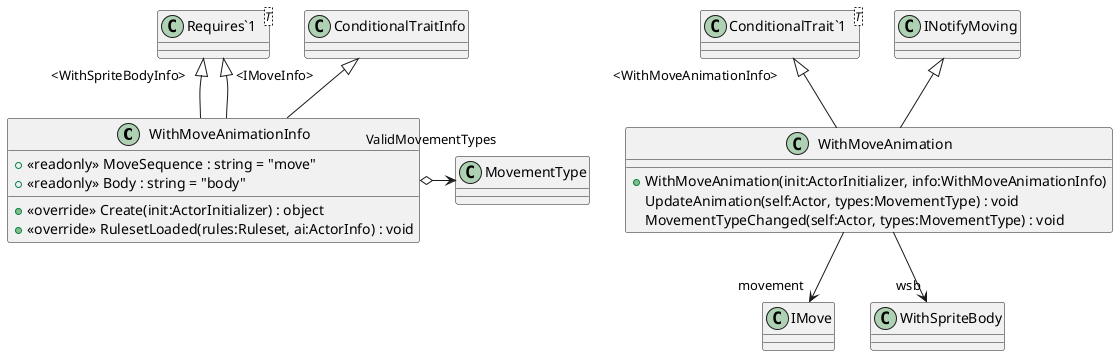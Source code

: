 @startuml
class WithMoveAnimationInfo {
    + <<readonly>> MoveSequence : string = "move"
    + <<readonly>> Body : string = "body"
    + <<override>> Create(init:ActorInitializer) : object
    + <<override>> RulesetLoaded(rules:Ruleset, ai:ActorInfo) : void
}
class WithMoveAnimation {
    + WithMoveAnimation(init:ActorInitializer, info:WithMoveAnimationInfo)
    UpdateAnimation(self:Actor, types:MovementType) : void
    MovementTypeChanged(self:Actor, types:MovementType) : void
}
class "Requires`1"<T> {
}
class "ConditionalTrait`1"<T> {
}
ConditionalTraitInfo <|-- WithMoveAnimationInfo
"Requires`1" "<WithSpriteBodyInfo>" <|-- WithMoveAnimationInfo
"Requires`1" "<IMoveInfo>" <|-- WithMoveAnimationInfo
WithMoveAnimationInfo o-> "ValidMovementTypes" MovementType
"ConditionalTrait`1" "<WithMoveAnimationInfo>" <|-- WithMoveAnimation
INotifyMoving <|-- WithMoveAnimation
WithMoveAnimation --> "movement" IMove
WithMoveAnimation --> "wsb" WithSpriteBody
@enduml

